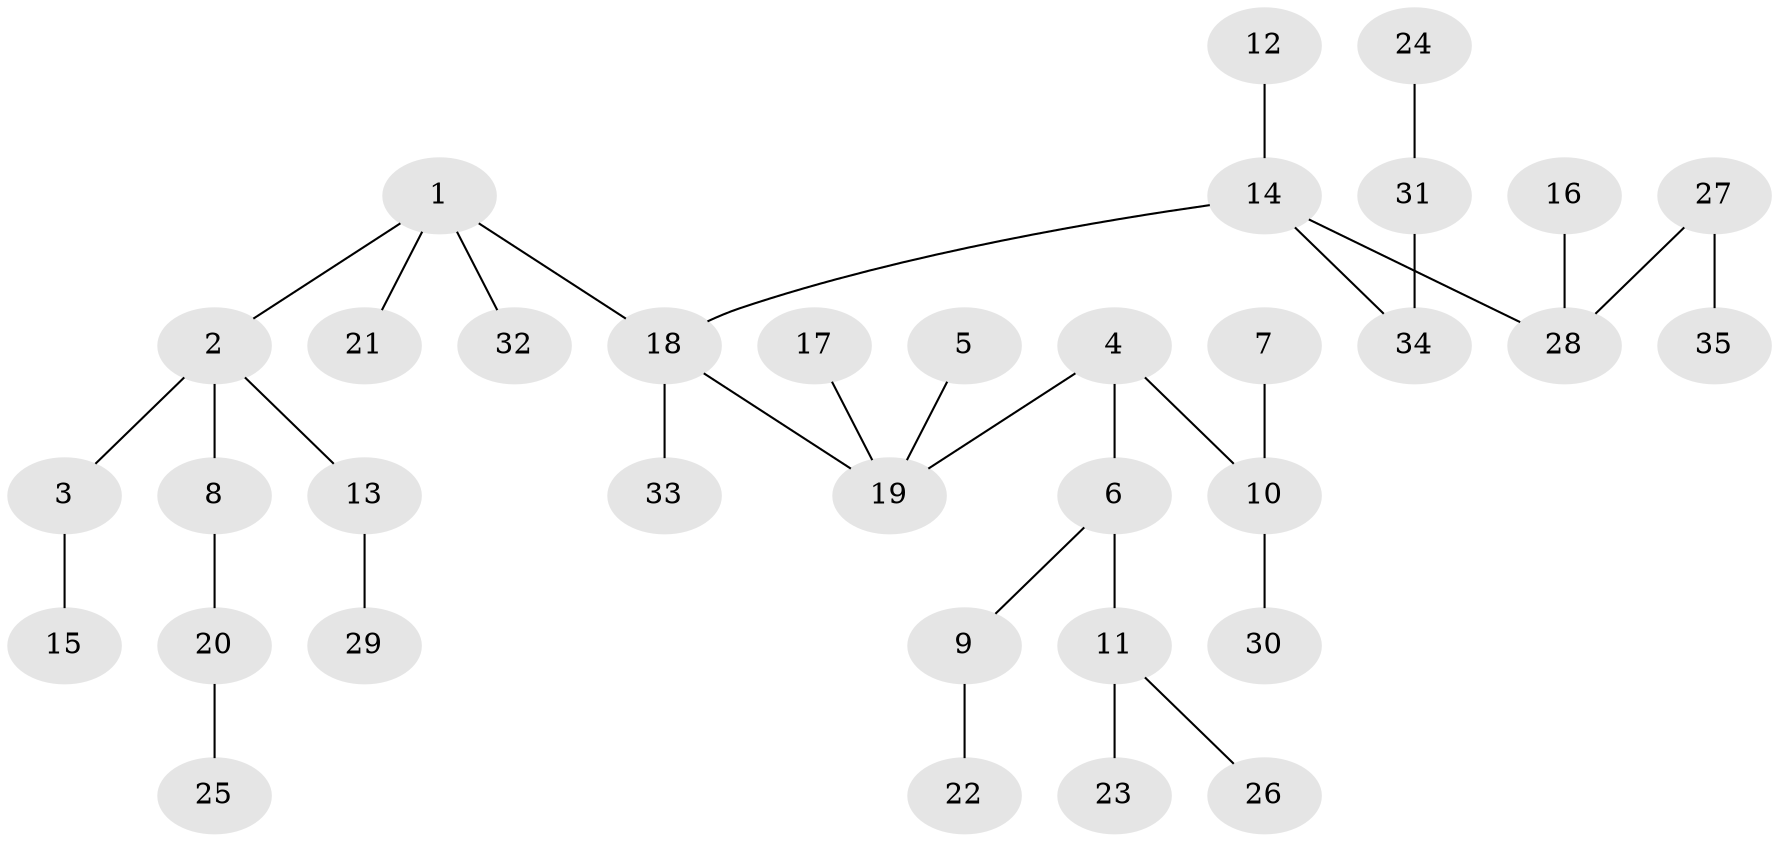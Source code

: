 // original degree distribution, {4: 0.08771929824561403, 5: 0.05263157894736842, 2: 0.24561403508771928, 3: 0.12280701754385964, 1: 0.49122807017543857}
// Generated by graph-tools (version 1.1) at 2025/37/03/04/25 23:37:19]
// undirected, 35 vertices, 34 edges
graph export_dot {
  node [color=gray90,style=filled];
  1;
  2;
  3;
  4;
  5;
  6;
  7;
  8;
  9;
  10;
  11;
  12;
  13;
  14;
  15;
  16;
  17;
  18;
  19;
  20;
  21;
  22;
  23;
  24;
  25;
  26;
  27;
  28;
  29;
  30;
  31;
  32;
  33;
  34;
  35;
  1 -- 2 [weight=1.0];
  1 -- 18 [weight=1.0];
  1 -- 21 [weight=1.0];
  1 -- 32 [weight=1.0];
  2 -- 3 [weight=1.0];
  2 -- 8 [weight=1.0];
  2 -- 13 [weight=1.0];
  3 -- 15 [weight=1.0];
  4 -- 6 [weight=1.0];
  4 -- 10 [weight=1.0];
  4 -- 19 [weight=1.0];
  5 -- 19 [weight=1.0];
  6 -- 9 [weight=1.0];
  6 -- 11 [weight=1.0];
  7 -- 10 [weight=1.0];
  8 -- 20 [weight=1.0];
  9 -- 22 [weight=1.0];
  10 -- 30 [weight=1.0];
  11 -- 23 [weight=1.0];
  11 -- 26 [weight=1.0];
  12 -- 14 [weight=1.0];
  13 -- 29 [weight=1.0];
  14 -- 18 [weight=1.0];
  14 -- 28 [weight=1.0];
  14 -- 34 [weight=1.0];
  16 -- 28 [weight=1.0];
  17 -- 19 [weight=1.0];
  18 -- 19 [weight=1.0];
  18 -- 33 [weight=1.0];
  20 -- 25 [weight=1.0];
  24 -- 31 [weight=1.0];
  27 -- 28 [weight=1.0];
  27 -- 35 [weight=1.0];
  31 -- 34 [weight=1.0];
}
